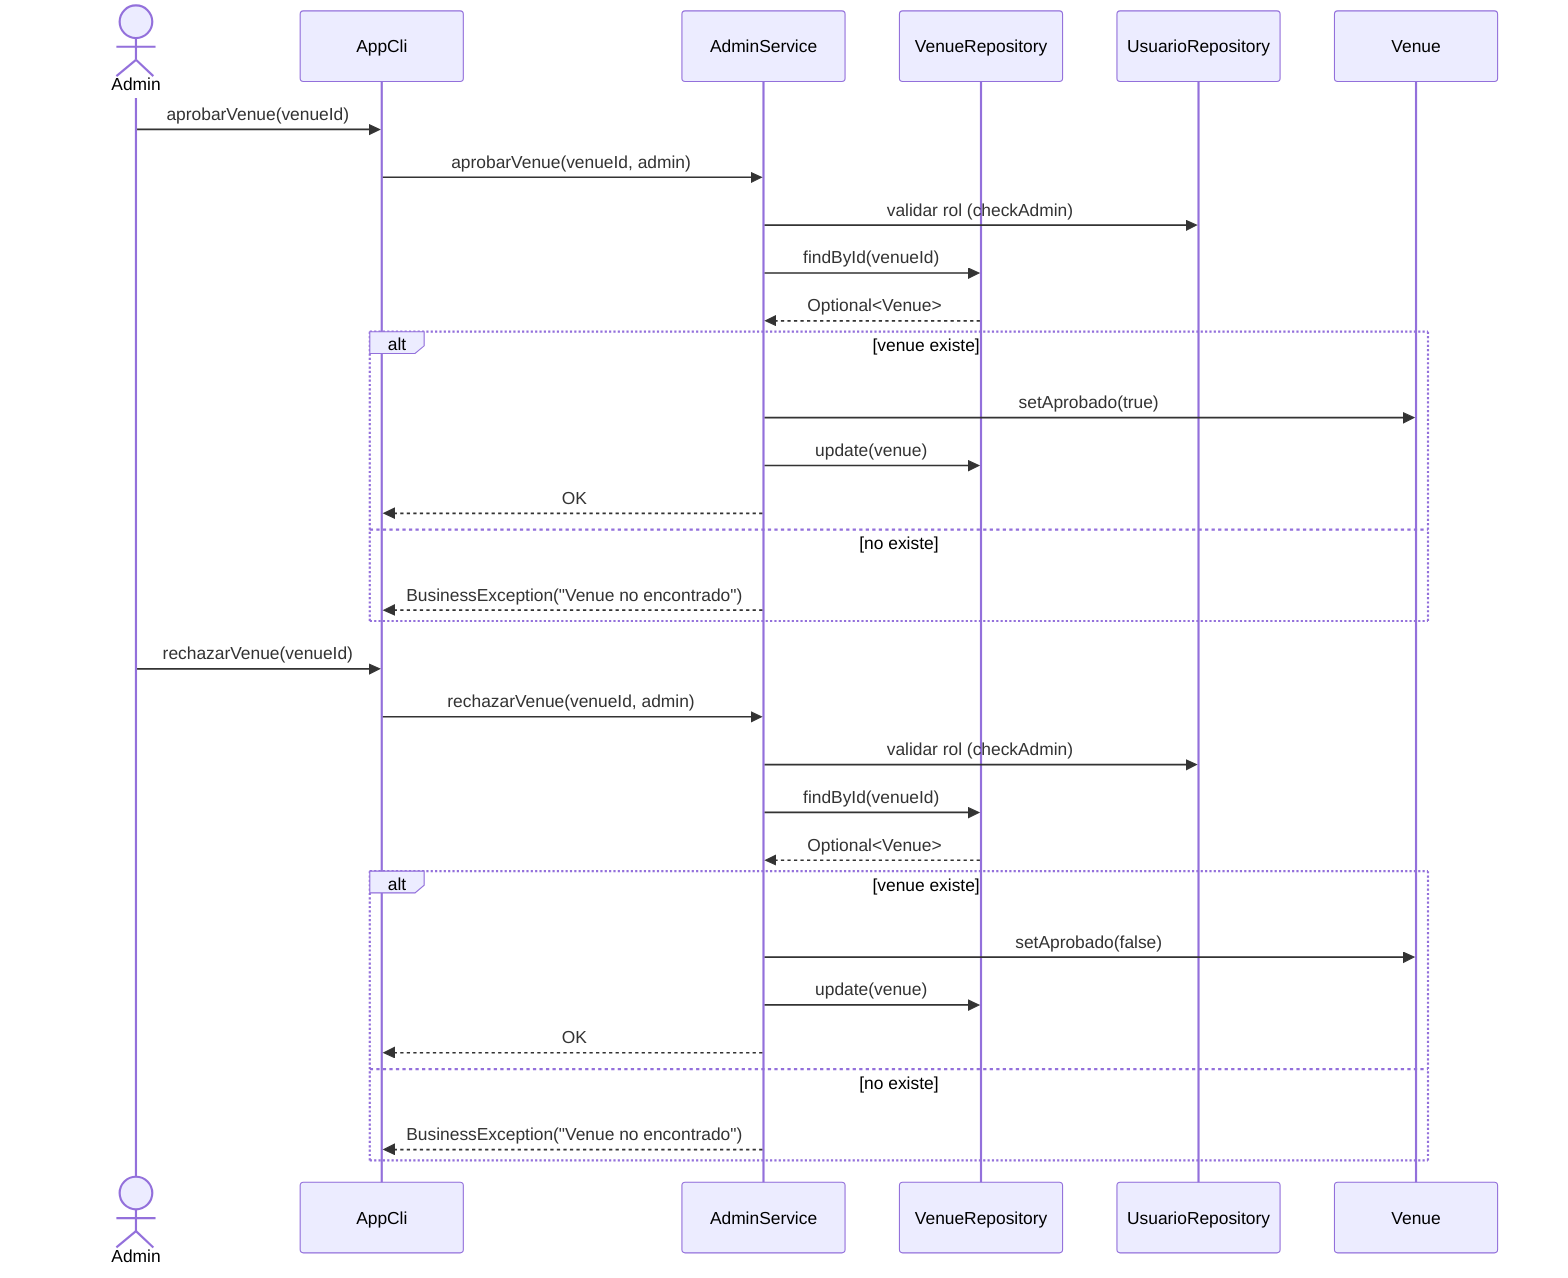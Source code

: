 %% Secuencia: Administrador aprueba/rechaza venue
sequenceDiagram
actor Admin
participant AppCli
participant AdminService
participant VenueRepository
participant UsuarioRepository

%% Aprobar venue
Admin->>AppCli: aprobarVenue(venueId)
AppCli->>AdminService: aprobarVenue(venueId, admin)
AdminService->>UsuarioRepository: validar rol (checkAdmin)
AdminService->>VenueRepository: findById(venueId)
VenueRepository-->>AdminService: Optional<Venue>
alt venue existe
  AdminService->>Venue: setAprobado(true)
  AdminService->>VenueRepository: update(venue)
  AdminService-->>AppCli: OK
else no existe
  AdminService-->>AppCli: BusinessException("Venue no encontrado")
end

%% Rechazar venue
Admin->>AppCli: rechazarVenue(venueId)
AppCli->>AdminService: rechazarVenue(venueId, admin)
AdminService->>UsuarioRepository: validar rol (checkAdmin)
AdminService->>VenueRepository: findById(venueId)
VenueRepository-->>AdminService: Optional<Venue>
alt venue existe
  AdminService->>Venue: setAprobado(false)
  AdminService->>VenueRepository: update(venue)
  AdminService-->>AppCli: OK
else no existe
  AdminService-->>AppCli: BusinessException("Venue no encontrado")
end